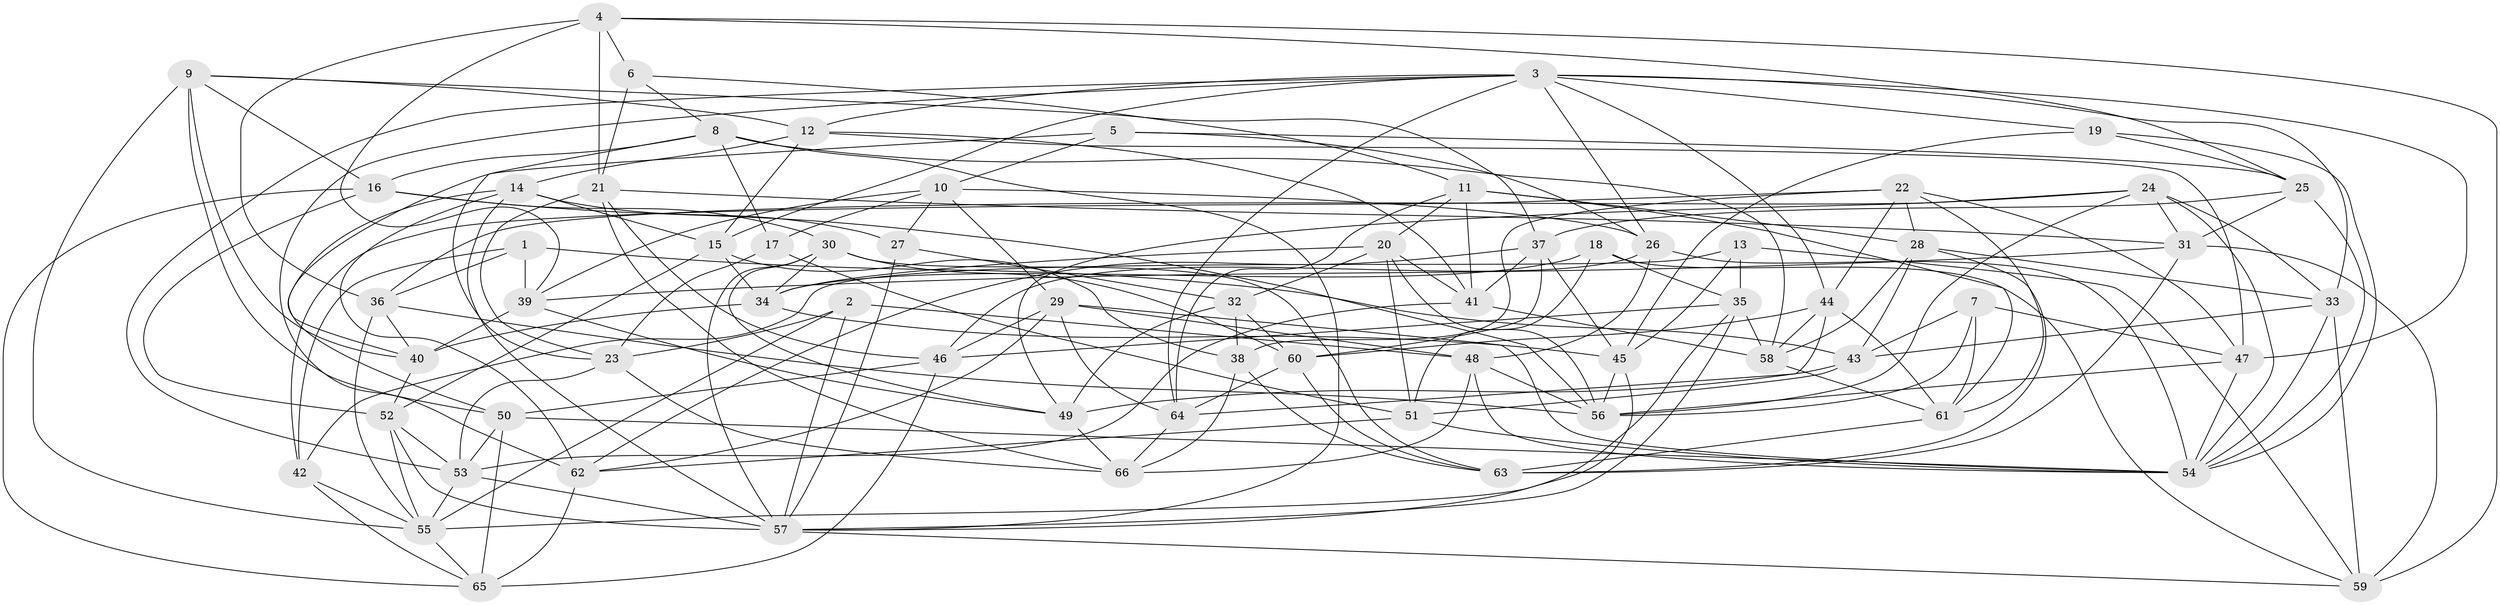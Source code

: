// original degree distribution, {4: 1.0}
// Generated by graph-tools (version 1.1) at 2025/27/03/09/25 03:27:02]
// undirected, 66 vertices, 195 edges
graph export_dot {
graph [start="1"]
  node [color=gray90,style=filled];
  1;
  2;
  3;
  4;
  5;
  6;
  7;
  8;
  9;
  10;
  11;
  12;
  13;
  14;
  15;
  16;
  17;
  18;
  19;
  20;
  21;
  22;
  23;
  24;
  25;
  26;
  27;
  28;
  29;
  30;
  31;
  32;
  33;
  34;
  35;
  36;
  37;
  38;
  39;
  40;
  41;
  42;
  43;
  44;
  45;
  46;
  47;
  48;
  49;
  50;
  51;
  52;
  53;
  54;
  55;
  56;
  57;
  58;
  59;
  60;
  61;
  62;
  63;
  64;
  65;
  66;
  1 -- 36 [weight=1.0];
  1 -- 39 [weight=1.0];
  1 -- 42 [weight=1.0];
  1 -- 43 [weight=1.0];
  2 -- 23 [weight=1.0];
  2 -- 48 [weight=1.0];
  2 -- 55 [weight=1.0];
  2 -- 57 [weight=1.0];
  3 -- 12 [weight=1.0];
  3 -- 15 [weight=1.0];
  3 -- 19 [weight=1.0];
  3 -- 26 [weight=1.0];
  3 -- 33 [weight=1.0];
  3 -- 44 [weight=1.0];
  3 -- 47 [weight=1.0];
  3 -- 53 [weight=1.0];
  3 -- 62 [weight=1.0];
  3 -- 64 [weight=1.0];
  4 -- 6 [weight=1.0];
  4 -- 21 [weight=1.0];
  4 -- 25 [weight=1.0];
  4 -- 36 [weight=1.0];
  4 -- 39 [weight=1.0];
  4 -- 59 [weight=1.0];
  5 -- 10 [weight=1.0];
  5 -- 25 [weight=1.0];
  5 -- 26 [weight=1.0];
  5 -- 40 [weight=1.0];
  6 -- 8 [weight=1.0];
  6 -- 11 [weight=1.0];
  6 -- 21 [weight=1.0];
  7 -- 43 [weight=1.0];
  7 -- 47 [weight=1.0];
  7 -- 56 [weight=1.0];
  7 -- 61 [weight=1.0];
  8 -- 16 [weight=1.0];
  8 -- 17 [weight=1.0];
  8 -- 23 [weight=1.0];
  8 -- 57 [weight=1.0];
  8 -- 58 [weight=1.0];
  9 -- 12 [weight=1.0];
  9 -- 16 [weight=1.0];
  9 -- 37 [weight=1.0];
  9 -- 40 [weight=1.0];
  9 -- 50 [weight=1.0];
  9 -- 55 [weight=1.0];
  10 -- 17 [weight=1.0];
  10 -- 26 [weight=1.0];
  10 -- 27 [weight=1.0];
  10 -- 29 [weight=1.0];
  10 -- 39 [weight=1.0];
  11 -- 20 [weight=1.0];
  11 -- 28 [weight=1.0];
  11 -- 41 [weight=1.0];
  11 -- 61 [weight=1.0];
  11 -- 64 [weight=1.0];
  12 -- 14 [weight=1.0];
  12 -- 15 [weight=1.0];
  12 -- 41 [weight=1.0];
  12 -- 47 [weight=1.0];
  13 -- 35 [weight=1.0];
  13 -- 42 [weight=1.0];
  13 -- 45 [weight=1.0];
  13 -- 59 [weight=1.0];
  14 -- 15 [weight=1.0];
  14 -- 27 [weight=1.0];
  14 -- 50 [weight=1.0];
  14 -- 57 [weight=1.0];
  14 -- 62 [weight=1.0];
  15 -- 34 [weight=1.0];
  15 -- 38 [weight=1.0];
  15 -- 52 [weight=1.0];
  16 -- 30 [weight=1.0];
  16 -- 52 [weight=1.0];
  16 -- 56 [weight=1.0];
  16 -- 65 [weight=1.0];
  17 -- 23 [weight=1.0];
  17 -- 51 [weight=1.0];
  18 -- 34 [weight=1.0];
  18 -- 35 [weight=1.0];
  18 -- 51 [weight=1.0];
  18 -- 59 [weight=1.0];
  19 -- 25 [weight=1.0];
  19 -- 45 [weight=1.0];
  19 -- 54 [weight=1.0];
  20 -- 32 [weight=1.0];
  20 -- 34 [weight=1.0];
  20 -- 41 [weight=1.0];
  20 -- 51 [weight=1.0];
  20 -- 56 [weight=1.0];
  21 -- 23 [weight=1.0];
  21 -- 31 [weight=1.0];
  21 -- 46 [weight=1.0];
  21 -- 66 [weight=1.0];
  22 -- 28 [weight=1.0];
  22 -- 38 [weight=1.0];
  22 -- 42 [weight=1.0];
  22 -- 44 [weight=1.0];
  22 -- 47 [weight=1.0];
  22 -- 61 [weight=1.0];
  23 -- 53 [weight=1.0];
  23 -- 66 [weight=1.0];
  24 -- 31 [weight=1.0];
  24 -- 33 [weight=1.0];
  24 -- 36 [weight=1.0];
  24 -- 49 [weight=1.0];
  24 -- 54 [weight=1.0];
  24 -- 56 [weight=1.0];
  25 -- 31 [weight=1.0];
  25 -- 37 [weight=1.0];
  25 -- 54 [weight=1.0];
  26 -- 46 [weight=1.0];
  26 -- 48 [weight=1.0];
  26 -- 54 [weight=1.0];
  27 -- 32 [weight=1.0];
  27 -- 57 [weight=1.0];
  28 -- 33 [weight=1.0];
  28 -- 43 [weight=1.0];
  28 -- 58 [weight=1.0];
  28 -- 63 [weight=1.0];
  29 -- 46 [weight=1.0];
  29 -- 48 [weight=1.0];
  29 -- 54 [weight=1.0];
  29 -- 62 [weight=1.0];
  29 -- 64 [weight=1.0];
  30 -- 34 [weight=1.0];
  30 -- 49 [weight=1.0];
  30 -- 57 [weight=1.0];
  30 -- 60 [weight=1.0];
  30 -- 63 [weight=1.0];
  31 -- 39 [weight=1.0];
  31 -- 59 [weight=1.0];
  31 -- 63 [weight=1.0];
  32 -- 38 [weight=2.0];
  32 -- 49 [weight=1.0];
  32 -- 60 [weight=1.0];
  33 -- 43 [weight=1.0];
  33 -- 54 [weight=1.0];
  33 -- 59 [weight=1.0];
  34 -- 40 [weight=1.0];
  34 -- 45 [weight=1.0];
  35 -- 46 [weight=1.0];
  35 -- 55 [weight=1.0];
  35 -- 57 [weight=1.0];
  35 -- 58 [weight=1.0];
  36 -- 40 [weight=1.0];
  36 -- 55 [weight=1.0];
  36 -- 56 [weight=1.0];
  37 -- 41 [weight=1.0];
  37 -- 45 [weight=1.0];
  37 -- 60 [weight=1.0];
  37 -- 62 [weight=1.0];
  38 -- 63 [weight=1.0];
  38 -- 66 [weight=1.0];
  39 -- 40 [weight=1.0];
  39 -- 49 [weight=1.0];
  40 -- 52 [weight=1.0];
  41 -- 53 [weight=1.0];
  41 -- 58 [weight=1.0];
  42 -- 55 [weight=2.0];
  42 -- 65 [weight=1.0];
  43 -- 49 [weight=1.0];
  43 -- 51 [weight=1.0];
  44 -- 58 [weight=1.0];
  44 -- 60 [weight=1.0];
  44 -- 61 [weight=1.0];
  44 -- 64 [weight=1.0];
  45 -- 56 [weight=1.0];
  45 -- 57 [weight=1.0];
  46 -- 50 [weight=1.0];
  46 -- 65 [weight=1.0];
  47 -- 54 [weight=1.0];
  47 -- 56 [weight=1.0];
  48 -- 54 [weight=1.0];
  48 -- 56 [weight=1.0];
  48 -- 66 [weight=1.0];
  49 -- 66 [weight=1.0];
  50 -- 53 [weight=1.0];
  50 -- 54 [weight=1.0];
  50 -- 65 [weight=1.0];
  51 -- 54 [weight=1.0];
  51 -- 62 [weight=1.0];
  52 -- 53 [weight=1.0];
  52 -- 55 [weight=1.0];
  52 -- 57 [weight=1.0];
  53 -- 55 [weight=2.0];
  53 -- 57 [weight=1.0];
  55 -- 65 [weight=1.0];
  57 -- 59 [weight=1.0];
  58 -- 61 [weight=1.0];
  60 -- 63 [weight=1.0];
  60 -- 64 [weight=1.0];
  61 -- 63 [weight=1.0];
  62 -- 65 [weight=1.0];
  64 -- 66 [weight=1.0];
}
